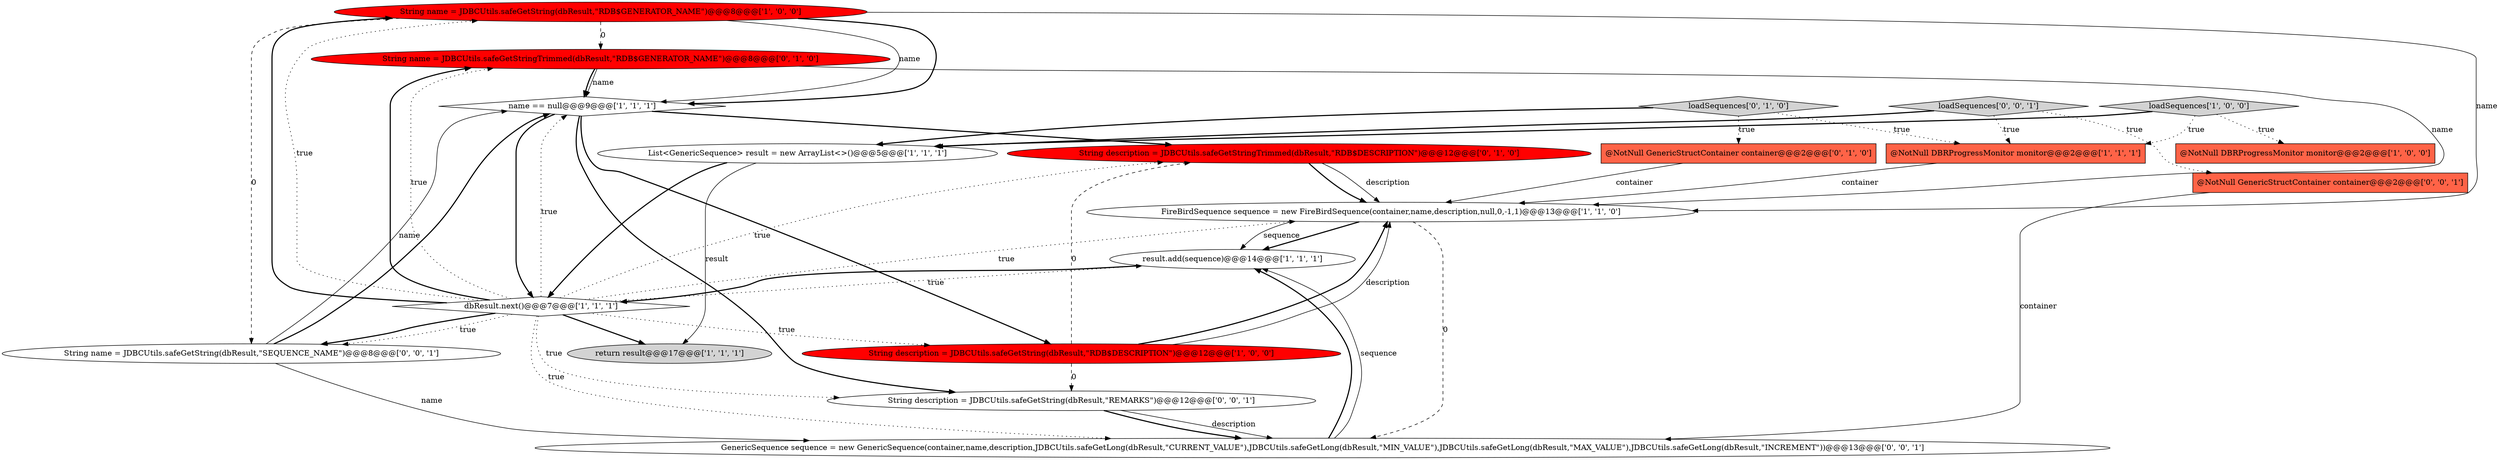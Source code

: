 digraph {
9 [style = filled, label = "String name = JDBCUtils.safeGetString(dbResult,\"RDB$GENERATOR_NAME\")@@@8@@@['1', '0', '0']", fillcolor = red, shape = ellipse image = "AAA1AAABBB1BBB"];
13 [style = filled, label = "String description = JDBCUtils.safeGetStringTrimmed(dbResult,\"RDB$DESCRIPTION\")@@@12@@@['0', '1', '0']", fillcolor = red, shape = ellipse image = "AAA1AAABBB2BBB"];
12 [style = filled, label = "String name = JDBCUtils.safeGetStringTrimmed(dbResult,\"RDB$GENERATOR_NAME\")@@@8@@@['0', '1', '0']", fillcolor = red, shape = ellipse image = "AAA1AAABBB2BBB"];
5 [style = filled, label = "@NotNull DBRProgressMonitor monitor@@@2@@@['1', '1', '1']", fillcolor = tomato, shape = box image = "AAA0AAABBB1BBB"];
7 [style = filled, label = "name == null@@@9@@@['1', '1', '1']", fillcolor = white, shape = diamond image = "AAA0AAABBB1BBB"];
16 [style = filled, label = "@NotNull GenericStructContainer container@@@2@@@['0', '0', '1']", fillcolor = tomato, shape = box image = "AAA0AAABBB3BBB"];
17 [style = filled, label = "String name = JDBCUtils.safeGetString(dbResult,\"SEQUENCE_NAME\")@@@8@@@['0', '0', '1']", fillcolor = white, shape = ellipse image = "AAA0AAABBB3BBB"];
19 [style = filled, label = "loadSequences['0', '0', '1']", fillcolor = lightgray, shape = diamond image = "AAA0AAABBB3BBB"];
10 [style = filled, label = "FireBirdSequence sequence = new FireBirdSequence(container,name,description,null,0,-1,1)@@@13@@@['1', '1', '0']", fillcolor = white, shape = ellipse image = "AAA0AAABBB1BBB"];
14 [style = filled, label = "loadSequences['0', '1', '0']", fillcolor = lightgray, shape = diamond image = "AAA0AAABBB2BBB"];
0 [style = filled, label = "List<GenericSequence> result = new ArrayList<>()@@@5@@@['1', '1', '1']", fillcolor = white, shape = ellipse image = "AAA0AAABBB1BBB"];
8 [style = filled, label = "String description = JDBCUtils.safeGetString(dbResult,\"RDB$DESCRIPTION\")@@@12@@@['1', '0', '0']", fillcolor = red, shape = ellipse image = "AAA1AAABBB1BBB"];
11 [style = filled, label = "@NotNull GenericStructContainer container@@@2@@@['0', '1', '0']", fillcolor = tomato, shape = box image = "AAA0AAABBB2BBB"];
3 [style = filled, label = "return result@@@17@@@['1', '1', '1']", fillcolor = lightgray, shape = ellipse image = "AAA0AAABBB1BBB"];
15 [style = filled, label = "String description = JDBCUtils.safeGetString(dbResult,\"REMARKS\")@@@12@@@['0', '0', '1']", fillcolor = white, shape = ellipse image = "AAA0AAABBB3BBB"];
4 [style = filled, label = "@NotNull DBRProgressMonitor monitor@@@2@@@['1', '0', '0']", fillcolor = tomato, shape = box image = "AAA0AAABBB1BBB"];
2 [style = filled, label = "result.add(sequence)@@@14@@@['1', '1', '1']", fillcolor = white, shape = ellipse image = "AAA0AAABBB1BBB"];
6 [style = filled, label = "loadSequences['1', '0', '0']", fillcolor = lightgray, shape = diamond image = "AAA0AAABBB1BBB"];
1 [style = filled, label = "dbResult.next()@@@7@@@['1', '1', '1']", fillcolor = white, shape = diamond image = "AAA0AAABBB1BBB"];
18 [style = filled, label = "GenericSequence sequence = new GenericSequence(container,name,description,JDBCUtils.safeGetLong(dbResult,\"CURRENT_VALUE\"),JDBCUtils.safeGetLong(dbResult,\"MIN_VALUE\"),JDBCUtils.safeGetLong(dbResult,\"MAX_VALUE\"),JDBCUtils.safeGetLong(dbResult,\"INCREMENT\"))@@@13@@@['0', '0', '1']", fillcolor = white, shape = ellipse image = "AAA0AAABBB3BBB"];
16->18 [style = solid, label="container"];
7->13 [style = bold, label=""];
13->10 [style = bold, label=""];
8->10 [style = bold, label=""];
7->1 [style = bold, label=""];
1->10 [style = dotted, label="true"];
17->7 [style = solid, label="name"];
1->17 [style = dotted, label="true"];
2->1 [style = bold, label=""];
8->15 [style = dashed, label="0"];
8->10 [style = solid, label="description"];
1->3 [style = bold, label=""];
15->18 [style = solid, label="description"];
6->0 [style = bold, label=""];
11->10 [style = solid, label="container"];
12->7 [style = solid, label="name"];
9->7 [style = bold, label=""];
7->8 [style = bold, label=""];
18->2 [style = bold, label=""];
15->18 [style = bold, label=""];
12->7 [style = bold, label=""];
1->9 [style = bold, label=""];
19->0 [style = bold, label=""];
1->17 [style = bold, label=""];
8->13 [style = dashed, label="0"];
1->18 [style = dotted, label="true"];
1->7 [style = dotted, label="true"];
17->7 [style = bold, label=""];
1->13 [style = dotted, label="true"];
14->5 [style = dotted, label="true"];
14->0 [style = bold, label=""];
6->4 [style = dotted, label="true"];
12->10 [style = solid, label="name"];
5->10 [style = solid, label="container"];
0->1 [style = bold, label=""];
1->15 [style = dotted, label="true"];
1->9 [style = dotted, label="true"];
9->17 [style = dashed, label="0"];
13->10 [style = solid, label="description"];
1->12 [style = dotted, label="true"];
1->8 [style = dotted, label="true"];
1->12 [style = bold, label=""];
0->3 [style = solid, label="result"];
19->5 [style = dotted, label="true"];
19->16 [style = dotted, label="true"];
7->15 [style = bold, label=""];
14->11 [style = dotted, label="true"];
10->2 [style = bold, label=""];
9->7 [style = solid, label="name"];
10->2 [style = solid, label="sequence"];
9->12 [style = dashed, label="0"];
1->2 [style = dotted, label="true"];
17->18 [style = solid, label="name"];
18->2 [style = solid, label="sequence"];
10->18 [style = dashed, label="0"];
6->5 [style = dotted, label="true"];
9->10 [style = solid, label="name"];
}
